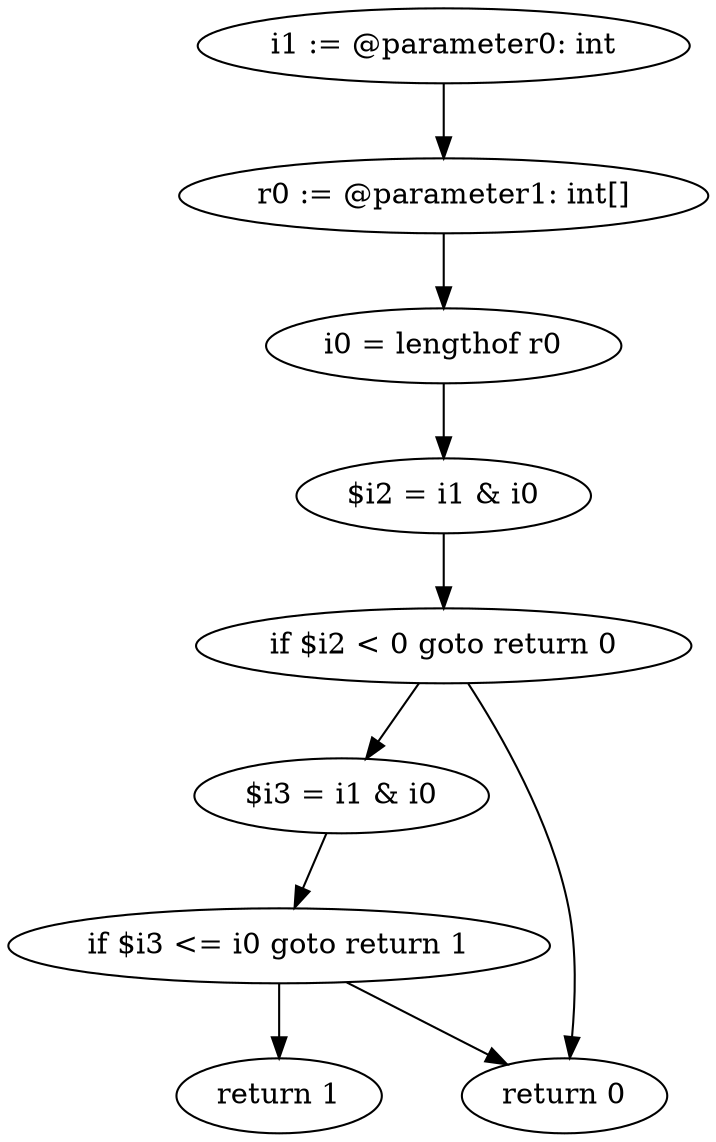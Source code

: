 digraph "unitGraph" {
    "i1 := @parameter0: int"
    "r0 := @parameter1: int[]"
    "i0 = lengthof r0"
    "$i2 = i1 & i0"
    "if $i2 < 0 goto return 0"
    "$i3 = i1 & i0"
    "if $i3 <= i0 goto return 1"
    "return 0"
    "return 1"
    "i1 := @parameter0: int"->"r0 := @parameter1: int[]";
    "r0 := @parameter1: int[]"->"i0 = lengthof r0";
    "i0 = lengthof r0"->"$i2 = i1 & i0";
    "$i2 = i1 & i0"->"if $i2 < 0 goto return 0";
    "if $i2 < 0 goto return 0"->"$i3 = i1 & i0";
    "if $i2 < 0 goto return 0"->"return 0";
    "$i3 = i1 & i0"->"if $i3 <= i0 goto return 1";
    "if $i3 <= i0 goto return 1"->"return 0";
    "if $i3 <= i0 goto return 1"->"return 1";
}
